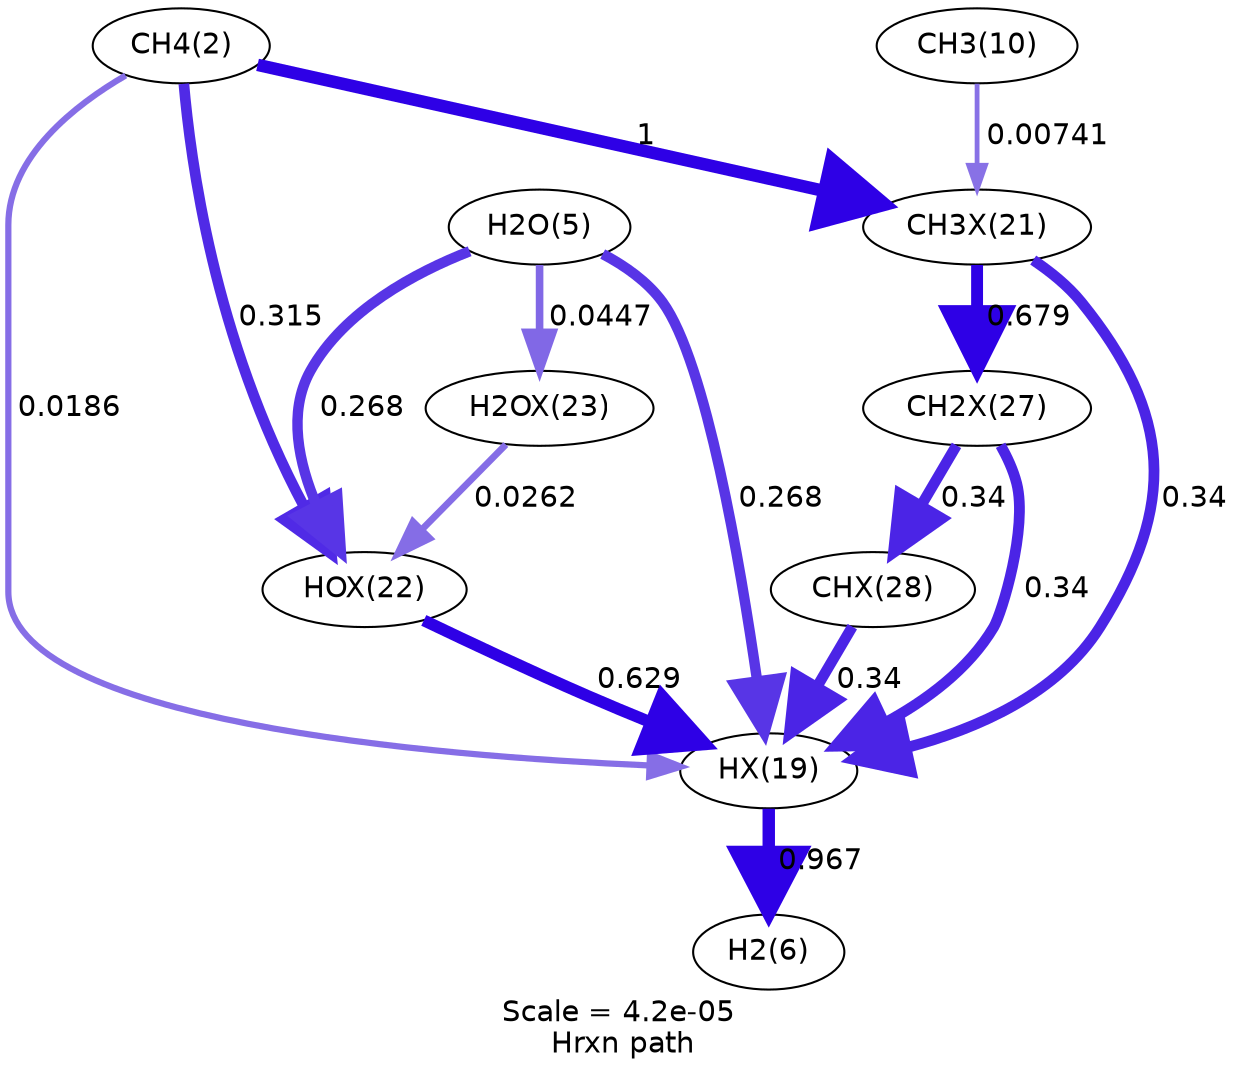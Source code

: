 digraph reaction_paths {
center=1;
s3 -> s23[fontname="Helvetica", style="setlinewidth(2.99)", arrowsize=1.5, color="0.7, 0.519, 0.9"
, label=" 0.0186"];
s3 -> s26[fontname="Helvetica", style="setlinewidth(5.13)", arrowsize=2.56, color="0.7, 0.815, 0.9"
, label=" 0.315"];
s3 -> s25[fontname="Helvetica", style="setlinewidth(6)", arrowsize=3, color="0.7, 1.5, 0.9"
, label=" 1"];
s23 -> s7[fontname="Helvetica", style="setlinewidth(5.97)", arrowsize=2.99, color="0.7, 1.47, 0.9"
, label=" 0.967"];
s26 -> s23[fontname="Helvetica", style="setlinewidth(5.65)", arrowsize=2.82, color="0.7, 1.13, 0.9"
, label=" 0.629"];
s6 -> s23[fontname="Helvetica", style="setlinewidth(5.01)", arrowsize=2.5, color="0.7, 0.768, 0.9"
, label=" 0.268"];
s25 -> s23[fontname="Helvetica", style="setlinewidth(5.18)", arrowsize=2.59, color="0.7, 0.84, 0.9"
, label=" 0.34"];
s31 -> s23[fontname="Helvetica", style="setlinewidth(5.18)", arrowsize=2.59, color="0.7, 0.84, 0.9"
, label=" 0.34"];
s32 -> s23[fontname="Helvetica", style="setlinewidth(5.18)", arrowsize=2.59, color="0.7, 0.84, 0.9"
, label=" 0.34"];
s6 -> s26[fontname="Helvetica", style="setlinewidth(5.01)", arrowsize=2.5, color="0.7, 0.768, 0.9"
, label=" 0.268"];
s27 -> s26[fontname="Helvetica", style="setlinewidth(3.25)", arrowsize=1.62, color="0.7, 0.526, 0.9"
, label=" 0.0262"];
s6 -> s27[fontname="Helvetica", style="setlinewidth(3.65)", arrowsize=1.83, color="0.7, 0.545, 0.9"
, label=" 0.0447"];
s11 -> s25[fontname="Helvetica", style="setlinewidth(2.3)", arrowsize=1.15, color="0.7, 0.507, 0.9"
, label=" 0.00741"];
s25 -> s31[fontname="Helvetica", style="setlinewidth(5.71)", arrowsize=2.85, color="0.7, 1.18, 0.9"
, label=" 0.679"];
s31 -> s32[fontname="Helvetica", style="setlinewidth(5.18)", arrowsize=2.59, color="0.7, 0.84, 0.9"
, label=" 0.34"];
s3 [ fontname="Helvetica", label="CH4(2)"];
s6 [ fontname="Helvetica", label="H2O(5)"];
s7 [ fontname="Helvetica", label="H2(6)"];
s11 [ fontname="Helvetica", label="CH3(10)"];
s23 [ fontname="Helvetica", label="HX(19)"];
s25 [ fontname="Helvetica", label="CH3X(21)"];
s26 [ fontname="Helvetica", label="HOX(22)"];
s27 [ fontname="Helvetica", label="H2OX(23)"];
s31 [ fontname="Helvetica", label="CH2X(27)"];
s32 [ fontname="Helvetica", label="CHX(28)"];
 label = "Scale = 4.2e-05\l Hrxn path";
 fontname = "Helvetica";
}
